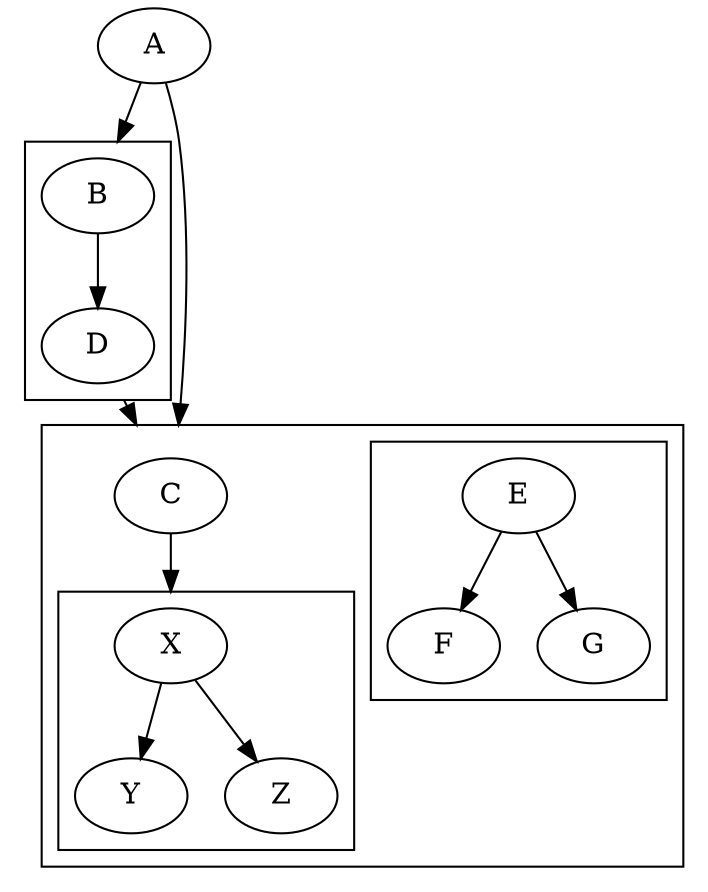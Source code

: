 digraph GG {
compound=true
subgraph clusterBD {
	B -> D;
}
	A -> B [lhead=clusterBD];
	D->C [ltail=clusterBD,lhead=clusterCEFGXYZ]
subgraph clusterCEFGXYZ {
subgraph clusterEFG {
	E -> F;
	E -> G;
}
subgraph clusterG2 {
	X -> Y;
	X -> Z;
}
	C -> X [lhead=clusterG2];
}
	A -> C [lhead=clusterCEFGXYZ];
}
